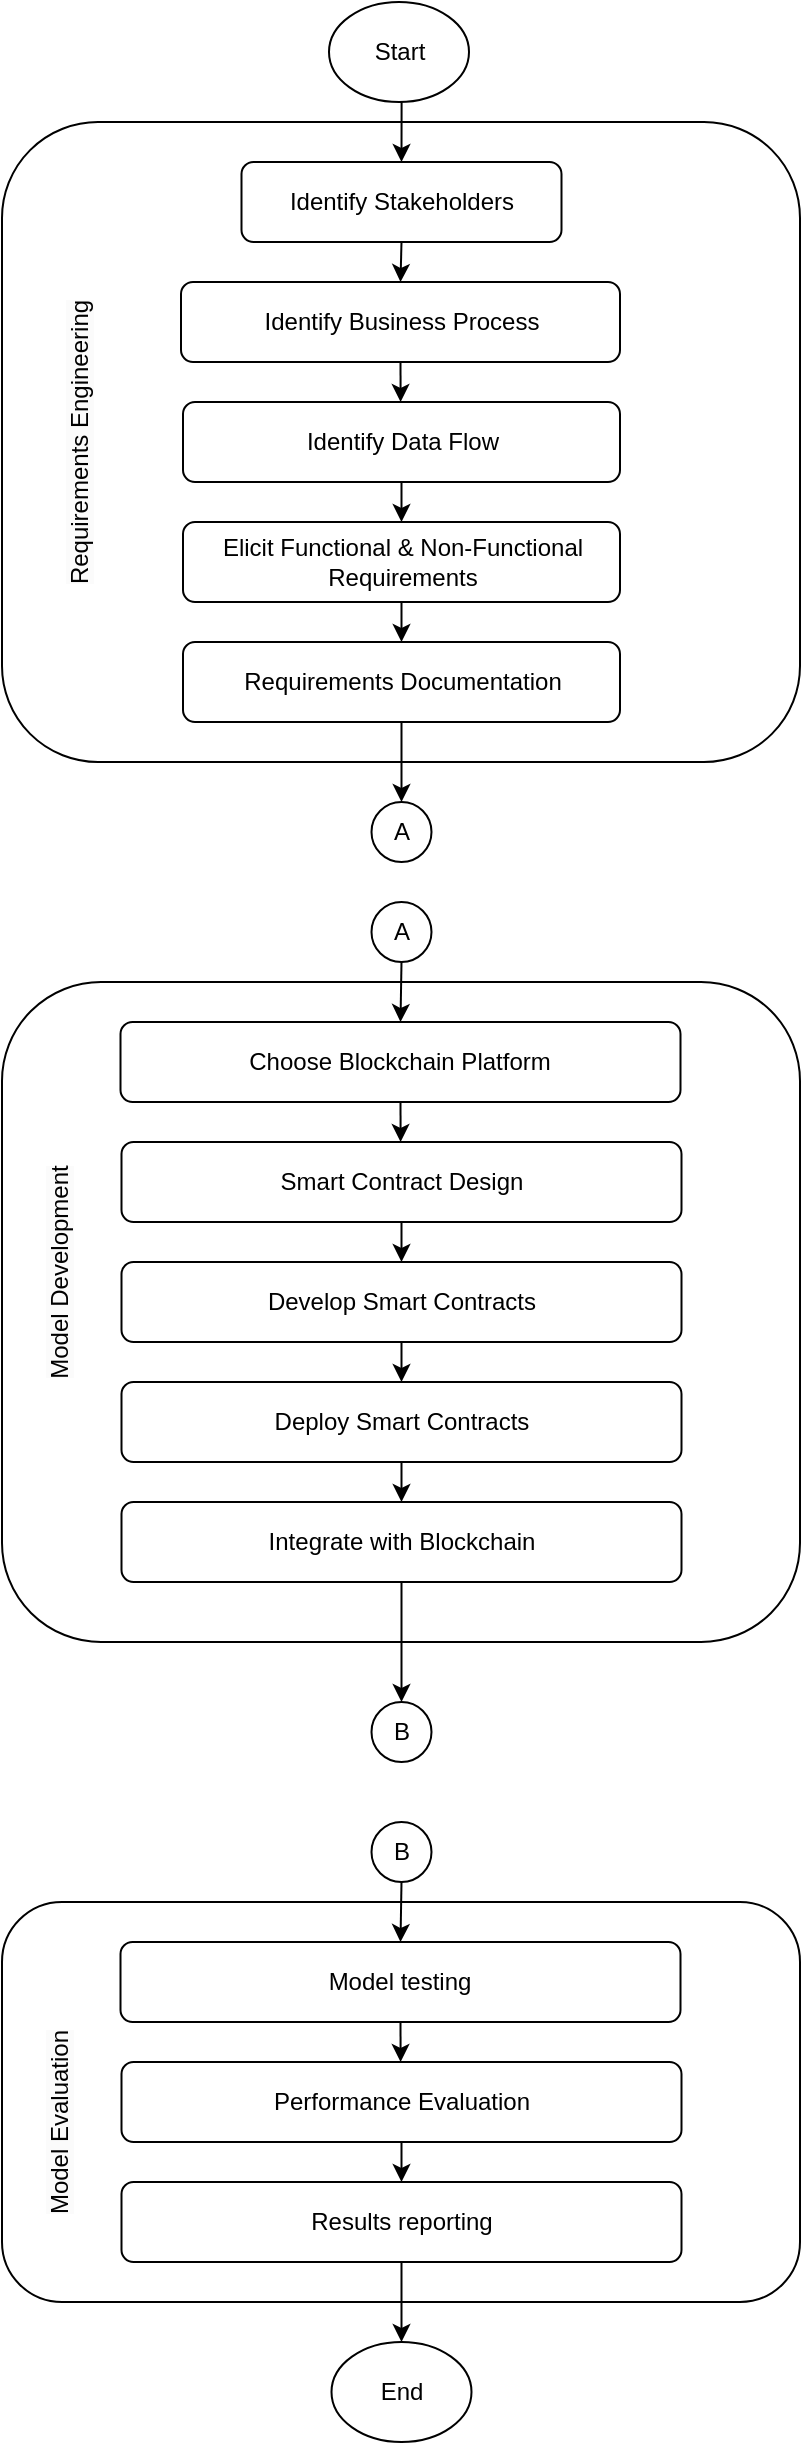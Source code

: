<mxfile version="24.4.9" type="github">
  <diagram name="Page-1" id="sj9Una0wImWTF5_0SKs-">
    <mxGraphModel dx="1562" dy="870" grid="1" gridSize="10" guides="1" tooltips="1" connect="1" arrows="1" fold="1" page="1" pageScale="1" pageWidth="850" pageHeight="1100" math="0" shadow="0">
      <root>
        <mxCell id="0" />
        <mxCell id="1" parent="0" />
        <mxCell id="7tA9uxa6wVS0sxA_wmjh-1" value="" style="rounded=1;whiteSpace=wrap;html=1;verticalAlign=top;" parent="1" vertex="1">
          <mxGeometry x="231" y="180" width="399" height="320" as="geometry" />
        </mxCell>
        <mxCell id="7tA9uxa6wVS0sxA_wmjh-2" style="edgeStyle=orthogonalEdgeStyle;rounded=0;orthogonalLoop=1;jettySize=auto;html=1;exitX=0.5;exitY=1;exitDx=0;exitDy=0;entryX=0.5;entryY=0;entryDx=0;entryDy=0;" parent="1" source="7tA9uxa6wVS0sxA_wmjh-3" target="7tA9uxa6wVS0sxA_wmjh-6" edge="1">
          <mxGeometry relative="1" as="geometry" />
        </mxCell>
        <mxCell id="7tA9uxa6wVS0sxA_wmjh-3" value="Start" style="ellipse;whiteSpace=wrap;html=1;" parent="1" vertex="1">
          <mxGeometry x="394.5" y="120" width="70" height="50" as="geometry" />
        </mxCell>
        <mxCell id="7tA9uxa6wVS0sxA_wmjh-5" style="edgeStyle=orthogonalEdgeStyle;rounded=0;orthogonalLoop=1;jettySize=auto;html=1;exitX=0.5;exitY=1;exitDx=0;exitDy=0;entryX=0.5;entryY=0;entryDx=0;entryDy=0;" parent="1" source="7tA9uxa6wVS0sxA_wmjh-6" target="7tA9uxa6wVS0sxA_wmjh-8" edge="1">
          <mxGeometry relative="1" as="geometry" />
        </mxCell>
        <mxCell id="7tA9uxa6wVS0sxA_wmjh-6" value="Identify Stakeholders" style="rounded=1;whiteSpace=wrap;html=1;" parent="1" vertex="1">
          <mxGeometry x="350.75" y="200" width="160" height="40" as="geometry" />
        </mxCell>
        <mxCell id="7tA9uxa6wVS0sxA_wmjh-7" style="edgeStyle=orthogonalEdgeStyle;rounded=0;orthogonalLoop=1;jettySize=auto;html=1;exitX=0.5;exitY=1;exitDx=0;exitDy=0;" parent="1" source="7tA9uxa6wVS0sxA_wmjh-8" target="7tA9uxa6wVS0sxA_wmjh-10" edge="1">
          <mxGeometry relative="1" as="geometry" />
        </mxCell>
        <mxCell id="7tA9uxa6wVS0sxA_wmjh-8" value="Identify Business Process" style="rounded=1;whiteSpace=wrap;html=1;" parent="1" vertex="1">
          <mxGeometry x="320.5" y="260" width="219.5" height="40" as="geometry" />
        </mxCell>
        <mxCell id="7tA9uxa6wVS0sxA_wmjh-9" style="edgeStyle=orthogonalEdgeStyle;rounded=0;orthogonalLoop=1;jettySize=auto;html=1;exitX=0.5;exitY=1;exitDx=0;exitDy=0;entryX=0.5;entryY=0;entryDx=0;entryDy=0;" parent="1" source="7tA9uxa6wVS0sxA_wmjh-10" target="7tA9uxa6wVS0sxA_wmjh-12" edge="1">
          <mxGeometry relative="1" as="geometry" />
        </mxCell>
        <mxCell id="7tA9uxa6wVS0sxA_wmjh-10" value="Identify Data Flow" style="rounded=1;whiteSpace=wrap;html=1;" parent="1" vertex="1">
          <mxGeometry x="321.5" y="320" width="218.5" height="40" as="geometry" />
        </mxCell>
        <mxCell id="7tA9uxa6wVS0sxA_wmjh-11" style="edgeStyle=orthogonalEdgeStyle;rounded=0;orthogonalLoop=1;jettySize=auto;html=1;exitX=0.5;exitY=1;exitDx=0;exitDy=0;entryX=0.5;entryY=0;entryDx=0;entryDy=0;" parent="1" source="7tA9uxa6wVS0sxA_wmjh-12" target="7tA9uxa6wVS0sxA_wmjh-14" edge="1">
          <mxGeometry relative="1" as="geometry" />
        </mxCell>
        <mxCell id="7tA9uxa6wVS0sxA_wmjh-12" value="Elicit Functional &amp;amp; Non-Functional Requirements" style="rounded=1;whiteSpace=wrap;html=1;" parent="1" vertex="1">
          <mxGeometry x="321.5" y="380" width="218.5" height="40" as="geometry" />
        </mxCell>
        <mxCell id="7tA9uxa6wVS0sxA_wmjh-13" style="edgeStyle=orthogonalEdgeStyle;rounded=0;orthogonalLoop=1;jettySize=auto;html=1;exitX=0.5;exitY=1;exitDx=0;exitDy=0;entryX=0.5;entryY=0;entryDx=0;entryDy=0;" parent="1" source="7tA9uxa6wVS0sxA_wmjh-14" target="7tA9uxa6wVS0sxA_wmjh-29" edge="1">
          <mxGeometry relative="1" as="geometry" />
        </mxCell>
        <mxCell id="7tA9uxa6wVS0sxA_wmjh-14" value="Requirements Documentation" style="rounded=1;whiteSpace=wrap;html=1;" parent="1" vertex="1">
          <mxGeometry x="321.5" y="440" width="218.5" height="40" as="geometry" />
        </mxCell>
        <mxCell id="7tA9uxa6wVS0sxA_wmjh-15" value="" style="rounded=1;whiteSpace=wrap;html=1;verticalAlign=top;" parent="1" vertex="1">
          <mxGeometry x="231" y="610" width="399" height="330" as="geometry" />
        </mxCell>
        <mxCell id="7tA9uxa6wVS0sxA_wmjh-17" style="edgeStyle=orthogonalEdgeStyle;rounded=0;orthogonalLoop=1;jettySize=auto;html=1;exitX=0.5;exitY=1;exitDx=0;exitDy=0;" parent="1" source="7tA9uxa6wVS0sxA_wmjh-18" target="7tA9uxa6wVS0sxA_wmjh-20" edge="1">
          <mxGeometry relative="1" as="geometry" />
        </mxCell>
        <mxCell id="7tA9uxa6wVS0sxA_wmjh-18" value="Choose Blockchain Platform" style="rounded=1;whiteSpace=wrap;html=1;" parent="1" vertex="1">
          <mxGeometry x="290.25" y="630" width="280" height="40" as="geometry" />
        </mxCell>
        <mxCell id="7tA9uxa6wVS0sxA_wmjh-19" style="edgeStyle=orthogonalEdgeStyle;rounded=0;orthogonalLoop=1;jettySize=auto;html=1;exitX=0.5;exitY=1;exitDx=0;exitDy=0;entryX=0.5;entryY=0;entryDx=0;entryDy=0;" parent="1" source="7tA9uxa6wVS0sxA_wmjh-20" target="7tA9uxa6wVS0sxA_wmjh-22" edge="1">
          <mxGeometry relative="1" as="geometry" />
        </mxCell>
        <mxCell id="7tA9uxa6wVS0sxA_wmjh-20" value="Smart Contract Design" style="rounded=1;whiteSpace=wrap;html=1;" parent="1" vertex="1">
          <mxGeometry x="290.75" y="690" width="280" height="40" as="geometry" />
        </mxCell>
        <mxCell id="7tA9uxa6wVS0sxA_wmjh-21" style="edgeStyle=orthogonalEdgeStyle;rounded=0;orthogonalLoop=1;jettySize=auto;html=1;exitX=0.5;exitY=1;exitDx=0;exitDy=0;entryX=0.5;entryY=0;entryDx=0;entryDy=0;" parent="1" source="7tA9uxa6wVS0sxA_wmjh-22" target="7tA9uxa6wVS0sxA_wmjh-24" edge="1">
          <mxGeometry relative="1" as="geometry" />
        </mxCell>
        <mxCell id="7tA9uxa6wVS0sxA_wmjh-22" value="Develop Smart Contracts" style="rounded=1;whiteSpace=wrap;html=1;" parent="1" vertex="1">
          <mxGeometry x="290.75" y="750" width="280" height="40" as="geometry" />
        </mxCell>
        <mxCell id="7tA9uxa6wVS0sxA_wmjh-23" style="edgeStyle=orthogonalEdgeStyle;rounded=0;orthogonalLoop=1;jettySize=auto;html=1;exitX=0.5;exitY=1;exitDx=0;exitDy=0;entryX=0.5;entryY=0;entryDx=0;entryDy=0;" parent="1" source="0bBKtRtm3yDThwT3A9il-1" target="7tA9uxa6wVS0sxA_wmjh-41" edge="1">
          <mxGeometry relative="1" as="geometry" />
        </mxCell>
        <mxCell id="0bBKtRtm3yDThwT3A9il-3" style="edgeStyle=orthogonalEdgeStyle;rounded=0;orthogonalLoop=1;jettySize=auto;html=1;exitX=0.5;exitY=1;exitDx=0;exitDy=0;entryX=0.5;entryY=0;entryDx=0;entryDy=0;" edge="1" parent="1" source="7tA9uxa6wVS0sxA_wmjh-24" target="0bBKtRtm3yDThwT3A9il-1">
          <mxGeometry relative="1" as="geometry" />
        </mxCell>
        <mxCell id="7tA9uxa6wVS0sxA_wmjh-24" value="Deploy Smart Contracts" style="rounded=1;whiteSpace=wrap;html=1;" parent="1" vertex="1">
          <mxGeometry x="290.75" y="810" width="280" height="40" as="geometry" />
        </mxCell>
        <mxCell id="7tA9uxa6wVS0sxA_wmjh-25" value="&lt;span style=&quot;color: rgb(0, 0, 0); font-family: Helvetica; font-size: 12px; font-style: normal; font-variant-ligatures: normal; font-variant-caps: normal; font-weight: 400; letter-spacing: normal; orphans: 2; text-indent: 0px; text-transform: none; widows: 2; word-spacing: 0px; -webkit-text-stroke-width: 0px; white-space: normal; background-color: rgb(251, 251, 251); text-decoration-thickness: initial; text-decoration-style: initial; text-decoration-color: initial; float: none; display: inline !important;&quot;&gt;Requirements Engineering&lt;/span&gt;" style="text;whiteSpace=wrap;html=1;align=center;verticalAlign=middle;rotation=-90;" parent="1" vertex="1">
          <mxGeometry x="180" y="330" width="180" height="20" as="geometry" />
        </mxCell>
        <mxCell id="7tA9uxa6wVS0sxA_wmjh-26" value="&lt;span style=&quot;color: rgb(0, 0, 0); font-family: Helvetica; font-size: 12px; font-style: normal; font-variant-ligatures: normal; font-variant-caps: normal; font-weight: 400; letter-spacing: normal; orphans: 2; text-indent: 0px; text-transform: none; widows: 2; word-spacing: 0px; -webkit-text-stroke-width: 0px; white-space: normal; background-color: rgb(251, 251, 251); text-decoration-thickness: initial; text-decoration-style: initial; text-decoration-color: initial; float: none; display: inline !important;&quot;&gt;Model Development&lt;/span&gt;" style="text;whiteSpace=wrap;html=1;align=center;verticalAlign=middle;rotation=-90;" parent="1" vertex="1">
          <mxGeometry x="190" y="745" width="140" height="20" as="geometry" />
        </mxCell>
        <mxCell id="7tA9uxa6wVS0sxA_wmjh-27" style="edgeStyle=orthogonalEdgeStyle;rounded=0;orthogonalLoop=1;jettySize=auto;html=1;exitX=0.5;exitY=1;exitDx=0;exitDy=0;entryX=0.5;entryY=0;entryDx=0;entryDy=0;" parent="1" source="7tA9uxa6wVS0sxA_wmjh-28" target="7tA9uxa6wVS0sxA_wmjh-18" edge="1">
          <mxGeometry relative="1" as="geometry" />
        </mxCell>
        <mxCell id="7tA9uxa6wVS0sxA_wmjh-28" value="A" style="ellipse;whiteSpace=wrap;html=1;aspect=fixed;" parent="1" vertex="1">
          <mxGeometry x="415.75" y="570" width="30" height="30" as="geometry" />
        </mxCell>
        <mxCell id="7tA9uxa6wVS0sxA_wmjh-29" value="A" style="ellipse;whiteSpace=wrap;html=1;aspect=fixed;" parent="1" vertex="1">
          <mxGeometry x="415.75" y="520" width="30" height="30" as="geometry" />
        </mxCell>
        <mxCell id="7tA9uxa6wVS0sxA_wmjh-30" value="" style="rounded=1;whiteSpace=wrap;html=1;verticalAlign=top;" parent="1" vertex="1">
          <mxGeometry x="231" y="1070" width="399" height="200" as="geometry" />
        </mxCell>
        <mxCell id="7tA9uxa6wVS0sxA_wmjh-32" style="edgeStyle=orthogonalEdgeStyle;rounded=0;orthogonalLoop=1;jettySize=auto;html=1;exitX=0.5;exitY=1;exitDx=0;exitDy=0;" parent="1" source="7tA9uxa6wVS0sxA_wmjh-33" target="7tA9uxa6wVS0sxA_wmjh-35" edge="1">
          <mxGeometry relative="1" as="geometry" />
        </mxCell>
        <mxCell id="7tA9uxa6wVS0sxA_wmjh-33" value="Model testing" style="rounded=1;whiteSpace=wrap;html=1;" parent="1" vertex="1">
          <mxGeometry x="290.25" y="1090" width="280" height="40" as="geometry" />
        </mxCell>
        <mxCell id="7tA9uxa6wVS0sxA_wmjh-34" style="edgeStyle=orthogonalEdgeStyle;rounded=0;orthogonalLoop=1;jettySize=auto;html=1;exitX=0.5;exitY=1;exitDx=0;exitDy=0;entryX=0.5;entryY=0;entryDx=0;entryDy=0;" parent="1" source="7tA9uxa6wVS0sxA_wmjh-35" target="7tA9uxa6wVS0sxA_wmjh-37" edge="1">
          <mxGeometry relative="1" as="geometry" />
        </mxCell>
        <mxCell id="7tA9uxa6wVS0sxA_wmjh-35" value="Performance Evaluation" style="rounded=1;whiteSpace=wrap;html=1;" parent="1" vertex="1">
          <mxGeometry x="290.75" y="1150" width="280" height="40" as="geometry" />
        </mxCell>
        <mxCell id="7tA9uxa6wVS0sxA_wmjh-36" style="edgeStyle=orthogonalEdgeStyle;rounded=0;orthogonalLoop=1;jettySize=auto;html=1;exitX=0.5;exitY=1;exitDx=0;exitDy=0;entryX=0.5;entryY=0;entryDx=0;entryDy=0;" parent="1" source="7tA9uxa6wVS0sxA_wmjh-37" target="7tA9uxa6wVS0sxA_wmjh-42" edge="1">
          <mxGeometry relative="1" as="geometry" />
        </mxCell>
        <mxCell id="7tA9uxa6wVS0sxA_wmjh-37" value="Results reporting" style="rounded=1;whiteSpace=wrap;html=1;" parent="1" vertex="1">
          <mxGeometry x="290.75" y="1210" width="280" height="40" as="geometry" />
        </mxCell>
        <mxCell id="7tA9uxa6wVS0sxA_wmjh-38" value="&lt;span style=&quot;color: rgb(0, 0, 0); font-family: Helvetica; font-size: 12px; font-style: normal; font-variant-ligatures: normal; font-variant-caps: normal; font-weight: 400; letter-spacing: normal; orphans: 2; text-indent: 0px; text-transform: none; widows: 2; word-spacing: 0px; -webkit-text-stroke-width: 0px; white-space: normal; background-color: rgb(251, 251, 251); text-decoration-thickness: initial; text-decoration-style: initial; text-decoration-color: initial; float: none; display: inline !important;&quot;&gt;Model Evaluation&lt;/span&gt;" style="text;whiteSpace=wrap;html=1;align=center;verticalAlign=middle;rotation=-90;" parent="1" vertex="1">
          <mxGeometry x="190" y="1170" width="140" height="20" as="geometry" />
        </mxCell>
        <mxCell id="7tA9uxa6wVS0sxA_wmjh-39" style="edgeStyle=orthogonalEdgeStyle;rounded=0;orthogonalLoop=1;jettySize=auto;html=1;exitX=0.5;exitY=1;exitDx=0;exitDy=0;entryX=0.5;entryY=0;entryDx=0;entryDy=0;" parent="1" source="7tA9uxa6wVS0sxA_wmjh-40" target="7tA9uxa6wVS0sxA_wmjh-33" edge="1">
          <mxGeometry relative="1" as="geometry" />
        </mxCell>
        <mxCell id="7tA9uxa6wVS0sxA_wmjh-40" value="B" style="ellipse;whiteSpace=wrap;html=1;aspect=fixed;" parent="1" vertex="1">
          <mxGeometry x="415.75" y="1030" width="30" height="30" as="geometry" />
        </mxCell>
        <mxCell id="7tA9uxa6wVS0sxA_wmjh-41" value="B" style="ellipse;whiteSpace=wrap;html=1;aspect=fixed;" parent="1" vertex="1">
          <mxGeometry x="415.75" y="970" width="30" height="30" as="geometry" />
        </mxCell>
        <mxCell id="7tA9uxa6wVS0sxA_wmjh-42" value="End" style="ellipse;whiteSpace=wrap;html=1;" parent="1" vertex="1">
          <mxGeometry x="395.75" y="1290" width="70" height="50" as="geometry" />
        </mxCell>
        <mxCell id="0bBKtRtm3yDThwT3A9il-1" value="Integrate with Blockchain" style="rounded=1;whiteSpace=wrap;html=1;" vertex="1" parent="1">
          <mxGeometry x="290.75" y="870" width="280" height="40" as="geometry" />
        </mxCell>
      </root>
    </mxGraphModel>
  </diagram>
</mxfile>
